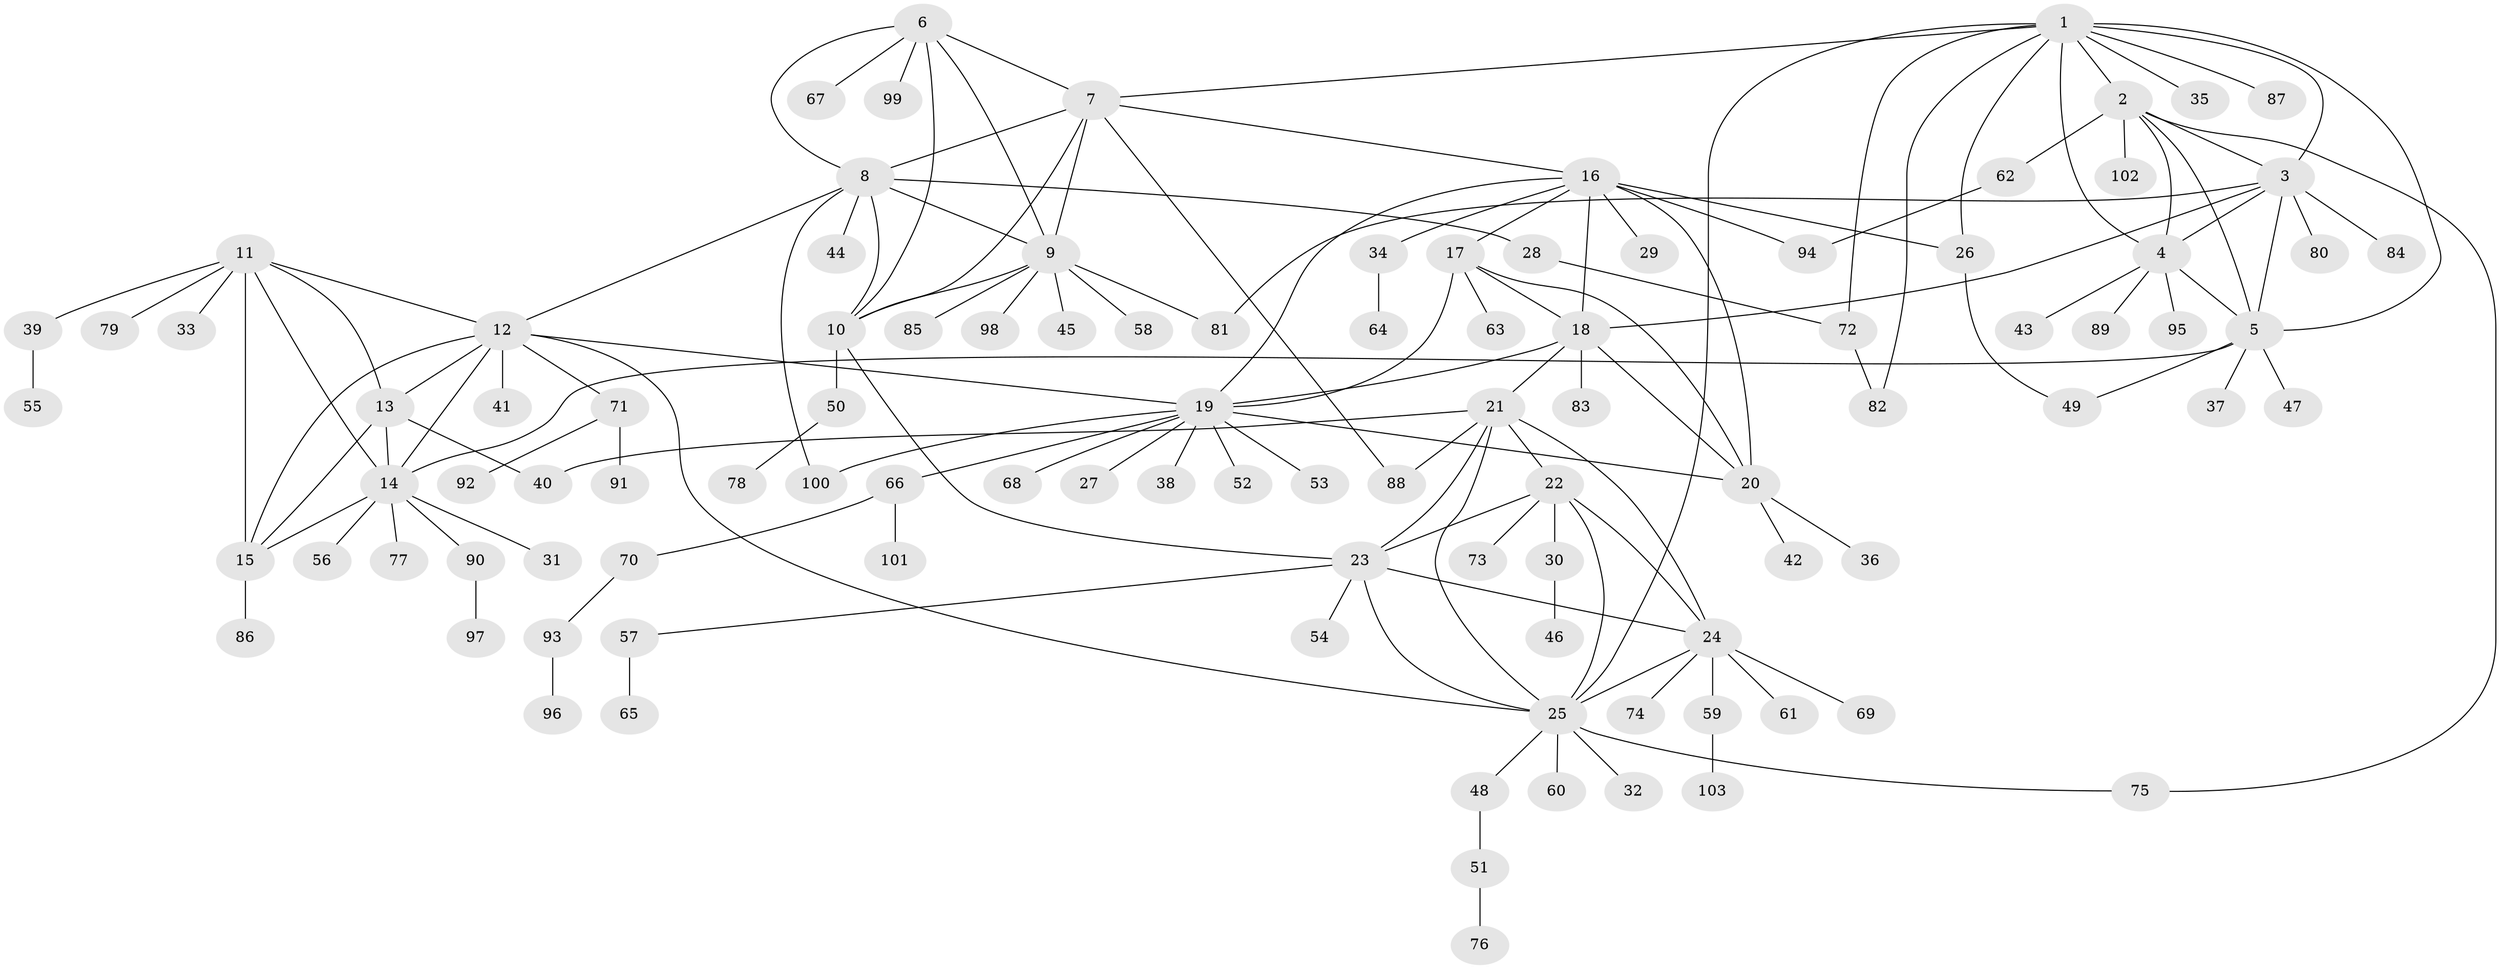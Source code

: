 // coarse degree distribution, {5: 0.024390243902439025, 3: 0.024390243902439025, 4: 0.024390243902439025, 6: 0.04878048780487805, 1: 0.7317073170731707, 2: 0.04878048780487805, 7: 0.024390243902439025, 9: 0.04878048780487805, 11: 0.024390243902439025}
// Generated by graph-tools (version 1.1) at 2025/57/03/04/25 21:57:44]
// undirected, 103 vertices, 148 edges
graph export_dot {
graph [start="1"]
  node [color=gray90,style=filled];
  1;
  2;
  3;
  4;
  5;
  6;
  7;
  8;
  9;
  10;
  11;
  12;
  13;
  14;
  15;
  16;
  17;
  18;
  19;
  20;
  21;
  22;
  23;
  24;
  25;
  26;
  27;
  28;
  29;
  30;
  31;
  32;
  33;
  34;
  35;
  36;
  37;
  38;
  39;
  40;
  41;
  42;
  43;
  44;
  45;
  46;
  47;
  48;
  49;
  50;
  51;
  52;
  53;
  54;
  55;
  56;
  57;
  58;
  59;
  60;
  61;
  62;
  63;
  64;
  65;
  66;
  67;
  68;
  69;
  70;
  71;
  72;
  73;
  74;
  75;
  76;
  77;
  78;
  79;
  80;
  81;
  82;
  83;
  84;
  85;
  86;
  87;
  88;
  89;
  90;
  91;
  92;
  93;
  94;
  95;
  96;
  97;
  98;
  99;
  100;
  101;
  102;
  103;
  1 -- 2;
  1 -- 3;
  1 -- 4;
  1 -- 5;
  1 -- 7;
  1 -- 25;
  1 -- 26;
  1 -- 35;
  1 -- 72;
  1 -- 82;
  1 -- 87;
  2 -- 3;
  2 -- 4;
  2 -- 5;
  2 -- 62;
  2 -- 75;
  2 -- 102;
  3 -- 4;
  3 -- 5;
  3 -- 18;
  3 -- 80;
  3 -- 81;
  3 -- 84;
  4 -- 5;
  4 -- 43;
  4 -- 89;
  4 -- 95;
  5 -- 14;
  5 -- 37;
  5 -- 47;
  5 -- 49;
  6 -- 7;
  6 -- 8;
  6 -- 9;
  6 -- 10;
  6 -- 67;
  6 -- 99;
  7 -- 8;
  7 -- 9;
  7 -- 10;
  7 -- 16;
  7 -- 88;
  8 -- 9;
  8 -- 10;
  8 -- 12;
  8 -- 28;
  8 -- 44;
  8 -- 100;
  9 -- 10;
  9 -- 45;
  9 -- 58;
  9 -- 81;
  9 -- 85;
  9 -- 98;
  10 -- 23;
  10 -- 50;
  11 -- 12;
  11 -- 13;
  11 -- 14;
  11 -- 15;
  11 -- 33;
  11 -- 39;
  11 -- 79;
  12 -- 13;
  12 -- 14;
  12 -- 15;
  12 -- 19;
  12 -- 25;
  12 -- 41;
  12 -- 71;
  13 -- 14;
  13 -- 15;
  13 -- 40;
  14 -- 15;
  14 -- 31;
  14 -- 56;
  14 -- 77;
  14 -- 90;
  15 -- 86;
  16 -- 17;
  16 -- 18;
  16 -- 19;
  16 -- 20;
  16 -- 26;
  16 -- 29;
  16 -- 34;
  16 -- 94;
  17 -- 18;
  17 -- 19;
  17 -- 20;
  17 -- 63;
  18 -- 19;
  18 -- 20;
  18 -- 21;
  18 -- 83;
  19 -- 20;
  19 -- 27;
  19 -- 38;
  19 -- 52;
  19 -- 53;
  19 -- 66;
  19 -- 68;
  19 -- 100;
  20 -- 36;
  20 -- 42;
  21 -- 22;
  21 -- 23;
  21 -- 24;
  21 -- 25;
  21 -- 40;
  21 -- 88;
  22 -- 23;
  22 -- 24;
  22 -- 25;
  22 -- 30;
  22 -- 73;
  23 -- 24;
  23 -- 25;
  23 -- 54;
  23 -- 57;
  24 -- 25;
  24 -- 59;
  24 -- 61;
  24 -- 69;
  24 -- 74;
  25 -- 32;
  25 -- 48;
  25 -- 60;
  25 -- 75;
  26 -- 49;
  28 -- 72;
  30 -- 46;
  34 -- 64;
  39 -- 55;
  48 -- 51;
  50 -- 78;
  51 -- 76;
  57 -- 65;
  59 -- 103;
  62 -- 94;
  66 -- 70;
  66 -- 101;
  70 -- 93;
  71 -- 91;
  71 -- 92;
  72 -- 82;
  90 -- 97;
  93 -- 96;
}
